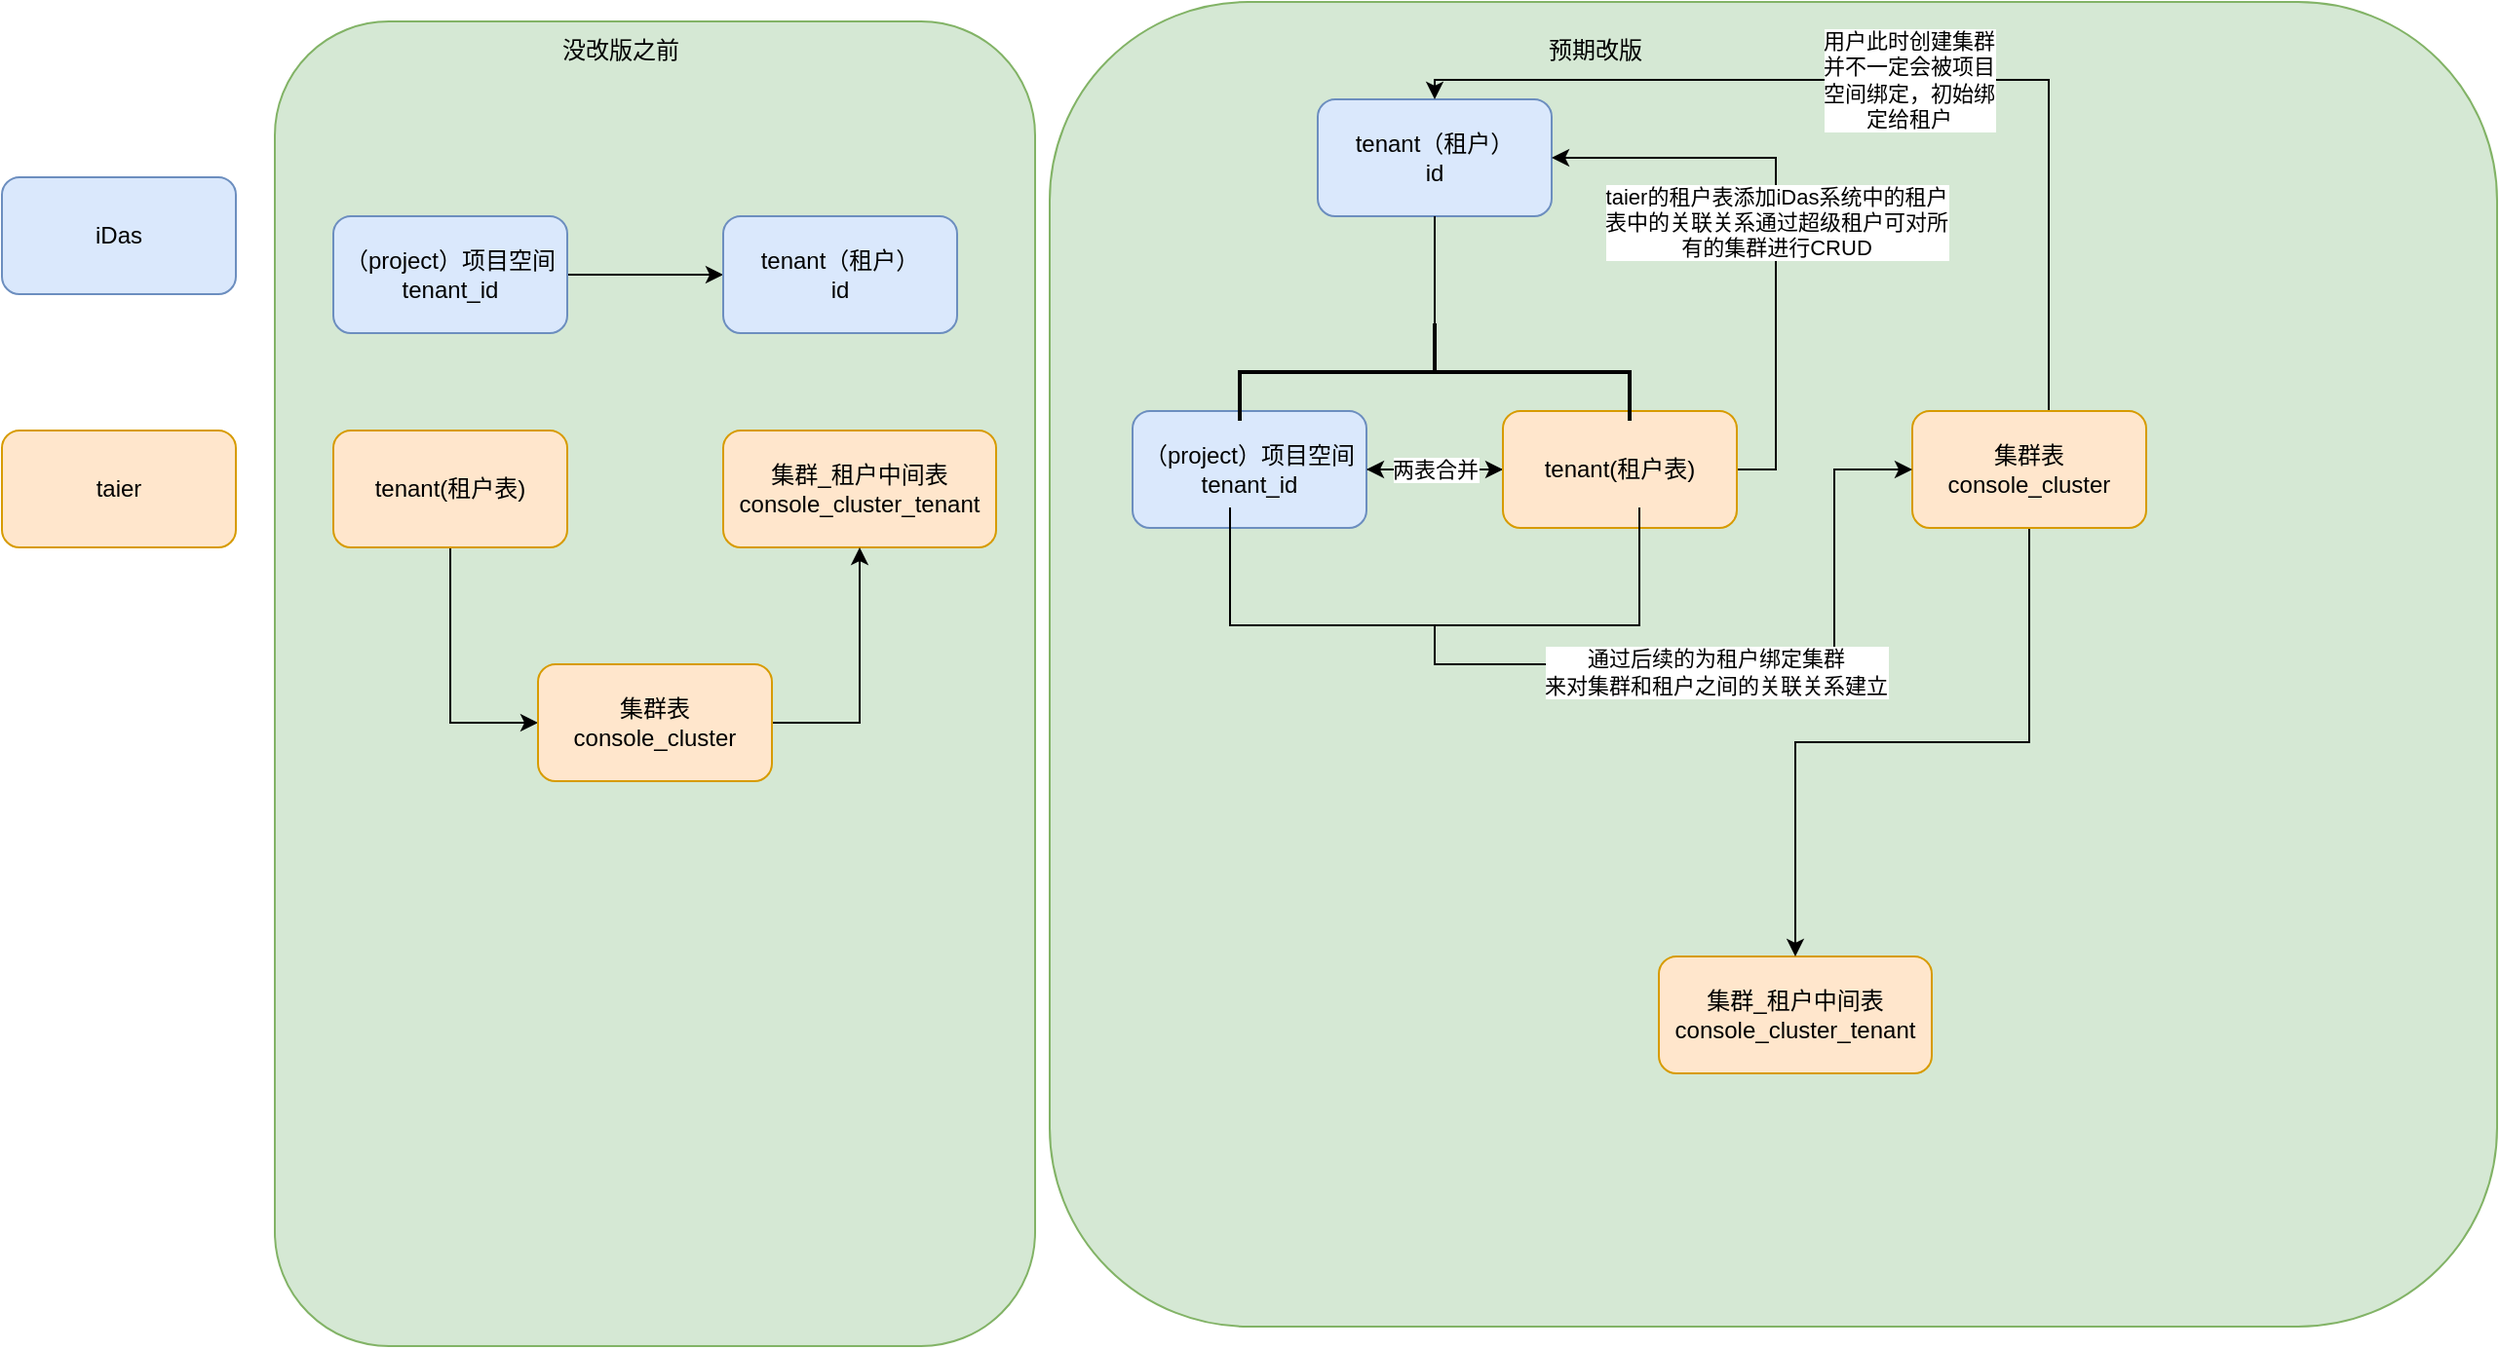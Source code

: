 <mxfile version="16.6.7" type="github">
  <diagram id="3Z-sJ1tQZvgvWyGCWQk1" name="第 1 页">
    <mxGraphModel dx="1865" dy="1692" grid="1" gridSize="10" guides="1" tooltips="1" connect="1" arrows="1" fold="1" page="1" pageScale="1" pageWidth="827" pageHeight="1169" math="0" shadow="0">
      <root>
        <mxCell id="0" />
        <mxCell id="1" parent="0" />
        <mxCell id="Ku-AFJ_3S5Cv2QX4zt5V-45" value="" style="rounded=1;whiteSpace=wrap;html=1;fillColor=#d5e8d4;strokeColor=#82b366;" parent="1" vertex="1">
          <mxGeometry x="347.5" y="-80" width="742.5" height="680" as="geometry" />
        </mxCell>
        <mxCell id="Ku-AFJ_3S5Cv2QX4zt5V-17" value="" style="rounded=1;whiteSpace=wrap;html=1;fillColor=#d5e8d4;strokeColor=#82b366;" parent="1" vertex="1">
          <mxGeometry x="-50" y="-70" width="390" height="680" as="geometry" />
        </mxCell>
        <mxCell id="Ku-AFJ_3S5Cv2QX4zt5V-18" value="iDas" style="rounded=1;whiteSpace=wrap;html=1;fillColor=#dae8fc;strokeColor=#6c8ebf;" parent="1" vertex="1">
          <mxGeometry x="-190" y="10" width="120" height="60" as="geometry" />
        </mxCell>
        <mxCell id="Ku-AFJ_3S5Cv2QX4zt5V-27" value="" style="edgeStyle=orthogonalEdgeStyle;rounded=0;orthogonalLoop=1;jettySize=auto;html=1;" parent="1" source="Ku-AFJ_3S5Cv2QX4zt5V-25" target="Ku-AFJ_3S5Cv2QX4zt5V-26" edge="1">
          <mxGeometry relative="1" as="geometry" />
        </mxCell>
        <mxCell id="Ku-AFJ_3S5Cv2QX4zt5V-25" value="（project）项目空间&lt;br&gt;tenant_id" style="rounded=1;whiteSpace=wrap;html=1;fillColor=#dae8fc;strokeColor=#6c8ebf;" parent="1" vertex="1">
          <mxGeometry x="-20" y="30" width="120" height="60" as="geometry" />
        </mxCell>
        <mxCell id="Ku-AFJ_3S5Cv2QX4zt5V-26" value="tenant（租户）&lt;br&gt;id" style="whiteSpace=wrap;html=1;fillColor=#dae8fc;strokeColor=#6c8ebf;rounded=1;" parent="1" vertex="1">
          <mxGeometry x="180" y="30" width="120" height="60" as="geometry" />
        </mxCell>
        <mxCell id="Ku-AFJ_3S5Cv2QX4zt5V-34" value="" style="edgeStyle=orthogonalEdgeStyle;rounded=0;orthogonalLoop=1;jettySize=auto;html=1;entryX=0;entryY=0.5;entryDx=0;entryDy=0;" parent="1" source="Ku-AFJ_3S5Cv2QX4zt5V-28" target="Ku-AFJ_3S5Cv2QX4zt5V-33" edge="1">
          <mxGeometry relative="1" as="geometry" />
        </mxCell>
        <mxCell id="Ku-AFJ_3S5Cv2QX4zt5V-28" value="tenant(租户表)" style="rounded=1;whiteSpace=wrap;html=1;fillColor=#ffe6cc;strokeColor=#d79b00;" parent="1" vertex="1">
          <mxGeometry x="-20" y="140" width="120" height="60" as="geometry" />
        </mxCell>
        <mxCell id="Ku-AFJ_3S5Cv2QX4zt5V-31" value="集群_租户中间表&lt;br&gt;console_cluster_tenant" style="whiteSpace=wrap;html=1;fillColor=#ffe6cc;strokeColor=#d79b00;rounded=1;" parent="1" vertex="1">
          <mxGeometry x="180" y="140" width="140" height="60" as="geometry" />
        </mxCell>
        <mxCell id="Ku-AFJ_3S5Cv2QX4zt5V-35" style="edgeStyle=orthogonalEdgeStyle;rounded=0;orthogonalLoop=1;jettySize=auto;html=1;entryX=0.5;entryY=1;entryDx=0;entryDy=0;exitX=1;exitY=0.5;exitDx=0;exitDy=0;" parent="1" source="Ku-AFJ_3S5Cv2QX4zt5V-33" target="Ku-AFJ_3S5Cv2QX4zt5V-31" edge="1">
          <mxGeometry relative="1" as="geometry" />
        </mxCell>
        <mxCell id="Ku-AFJ_3S5Cv2QX4zt5V-33" value="集群表&lt;br&gt;console_cluster" style="whiteSpace=wrap;html=1;fillColor=#ffe6cc;strokeColor=#d79b00;rounded=1;" parent="1" vertex="1">
          <mxGeometry x="85" y="260" width="120" height="60" as="geometry" />
        </mxCell>
        <mxCell id="Ku-AFJ_3S5Cv2QX4zt5V-36" value="taier" style="whiteSpace=wrap;html=1;fillColor=#ffe6cc;strokeColor=#d79b00;rounded=1;" parent="1" vertex="1">
          <mxGeometry x="-190" y="140" width="120" height="60" as="geometry" />
        </mxCell>
        <mxCell id="Ku-AFJ_3S5Cv2QX4zt5V-48" style="edgeStyle=orthogonalEdgeStyle;rounded=0;orthogonalLoop=1;jettySize=auto;html=1;entryX=0;entryY=0.5;entryDx=0;entryDy=0;" parent="1" source="Ku-AFJ_3S5Cv2QX4zt5V-38" target="Ku-AFJ_3S5Cv2QX4zt5V-41" edge="1">
          <mxGeometry relative="1" as="geometry" />
        </mxCell>
        <mxCell id="Ku-AFJ_3S5Cv2QX4zt5V-38" value="（project）项目空间&lt;br&gt;tenant_id" style="rounded=1;whiteSpace=wrap;html=1;fillColor=#dae8fc;strokeColor=#6c8ebf;" parent="1" vertex="1">
          <mxGeometry x="390" y="130" width="120" height="60" as="geometry" />
        </mxCell>
        <mxCell id="Ku-AFJ_3S5Cv2QX4zt5V-39" value="tenant（租户）&lt;br&gt;id" style="whiteSpace=wrap;html=1;fillColor=#dae8fc;strokeColor=#6c8ebf;rounded=1;" parent="1" vertex="1">
          <mxGeometry x="485" y="-30" width="120" height="60" as="geometry" />
        </mxCell>
        <mxCell id="Ku-AFJ_3S5Cv2QX4zt5V-49" value="两表合并" style="edgeStyle=orthogonalEdgeStyle;rounded=0;orthogonalLoop=1;jettySize=auto;html=1;entryX=1;entryY=0.5;entryDx=0;entryDy=0;" parent="1" source="Ku-AFJ_3S5Cv2QX4zt5V-41" target="Ku-AFJ_3S5Cv2QX4zt5V-38" edge="1">
          <mxGeometry relative="1" as="geometry" />
        </mxCell>
        <mxCell id="Ku-AFJ_3S5Cv2QX4zt5V-58" value="taier的租户表添加iDas系统中的租户&lt;br&gt;表中的关联关系通过超级租户可对所&lt;br&gt;有的集群进行CRUD" style="edgeStyle=orthogonalEdgeStyle;rounded=0;orthogonalLoop=1;jettySize=auto;html=1;entryX=1;entryY=0.5;entryDx=0;entryDy=0;exitX=1;exitY=0.5;exitDx=0;exitDy=0;" parent="1" source="Ku-AFJ_3S5Cv2QX4zt5V-41" target="Ku-AFJ_3S5Cv2QX4zt5V-39" edge="1">
          <mxGeometry relative="1" as="geometry">
            <mxPoint x="780" y="160" as="targetPoint" />
          </mxGeometry>
        </mxCell>
        <mxCell id="Ku-AFJ_3S5Cv2QX4zt5V-41" value="tenant(租户表)" style="rounded=1;whiteSpace=wrap;html=1;fillColor=#ffe6cc;strokeColor=#d79b00;" parent="1" vertex="1">
          <mxGeometry x="580" y="130" width="120" height="60" as="geometry" />
        </mxCell>
        <mxCell id="Ku-AFJ_3S5Cv2QX4zt5V-42" value="集群_租户中间表&lt;br&gt;console_cluster_tenant" style="whiteSpace=wrap;html=1;fillColor=#ffe6cc;strokeColor=#d79b00;rounded=1;" parent="1" vertex="1">
          <mxGeometry x="660" y="410" width="140" height="60" as="geometry" />
        </mxCell>
        <mxCell id="Ku-AFJ_3S5Cv2QX4zt5V-43" style="edgeStyle=orthogonalEdgeStyle;rounded=0;orthogonalLoop=1;jettySize=auto;html=1;entryX=0.5;entryY=0;entryDx=0;entryDy=0;exitX=0.5;exitY=1;exitDx=0;exitDy=0;" parent="1" source="Ku-AFJ_3S5Cv2QX4zt5V-44" target="Ku-AFJ_3S5Cv2QX4zt5V-42" edge="1">
          <mxGeometry relative="1" as="geometry" />
        </mxCell>
        <mxCell id="NQpV8oBEuTvhBJwhvVOD-6" value="用户此时创建集群&lt;br&gt;并不一定会被项目&lt;br&gt;空间绑定，初始绑&lt;br&gt;定给租户" style="edgeStyle=orthogonalEdgeStyle;rounded=0;orthogonalLoop=1;jettySize=auto;html=1;entryX=0.5;entryY=0;entryDx=0;entryDy=0;exitX=0.5;exitY=0;exitDx=0;exitDy=0;" edge="1" parent="1" source="Ku-AFJ_3S5Cv2QX4zt5V-44" target="Ku-AFJ_3S5Cv2QX4zt5V-39">
          <mxGeometry relative="1" as="geometry">
            <Array as="points">
              <mxPoint x="860" y="-40" />
              <mxPoint x="545" y="-40" />
            </Array>
          </mxGeometry>
        </mxCell>
        <mxCell id="Ku-AFJ_3S5Cv2QX4zt5V-44" value="集群表&lt;br&gt;console_cluster" style="whiteSpace=wrap;html=1;fillColor=#ffe6cc;strokeColor=#d79b00;rounded=1;" parent="1" vertex="1">
          <mxGeometry x="790" y="130" width="120" height="60" as="geometry" />
        </mxCell>
        <mxCell id="Ku-AFJ_3S5Cv2QX4zt5V-55" value="" style="strokeWidth=2;html=1;shape=mxgraph.flowchart.annotation_2;align=left;labelPosition=right;pointerEvents=1;rotation=90;" parent="1" vertex="1">
          <mxGeometry x="520" y="10" width="50" height="200" as="geometry" />
        </mxCell>
        <mxCell id="Ku-AFJ_3S5Cv2QX4zt5V-56" value="" style="edgeStyle=orthogonalEdgeStyle;rounded=0;orthogonalLoop=1;jettySize=auto;html=1;entryX=0;entryY=0.5;entryDx=0;entryDy=0;endArrow=none;entryPerimeter=0;" parent="1" source="Ku-AFJ_3S5Cv2QX4zt5V-39" target="Ku-AFJ_3S5Cv2QX4zt5V-55" edge="1">
          <mxGeometry relative="1" as="geometry">
            <mxPoint x="530" y="10" as="sourcePoint" />
            <mxPoint x="450" y="130" as="targetPoint" />
          </mxGeometry>
        </mxCell>
        <mxCell id="NQpV8oBEuTvhBJwhvVOD-3" value="没改版之前" style="text;html=1;strokeColor=none;fillColor=none;align=center;verticalAlign=middle;whiteSpace=wrap;rounded=0;" vertex="1" parent="1">
          <mxGeometry x="90" y="-70" width="75" height="30" as="geometry" />
        </mxCell>
        <mxCell id="NQpV8oBEuTvhBJwhvVOD-4" value="预期改版" style="text;html=1;strokeColor=none;fillColor=none;align=center;verticalAlign=middle;whiteSpace=wrap;rounded=0;" vertex="1" parent="1">
          <mxGeometry x="590" y="-70" width="75" height="30" as="geometry" />
        </mxCell>
        <mxCell id="NQpV8oBEuTvhBJwhvVOD-9" style="edgeStyle=orthogonalEdgeStyle;rounded=0;orthogonalLoop=1;jettySize=auto;html=1;entryX=0;entryY=0.5;entryDx=0;entryDy=0;exitX=0.5;exitY=1;exitDx=0;exitDy=0;" edge="1" parent="1" source="NQpV8oBEuTvhBJwhvVOD-5" target="Ku-AFJ_3S5Cv2QX4zt5V-44">
          <mxGeometry relative="1" as="geometry">
            <Array as="points">
              <mxPoint x="545" y="260" />
              <mxPoint x="750" y="260" />
              <mxPoint x="750" y="160" />
            </Array>
          </mxGeometry>
        </mxCell>
        <mxCell id="NQpV8oBEuTvhBJwhvVOD-10" value="通过后续的为租户绑定集群&lt;br&gt;来对集群和租户之间的关联关系建立" style="edgeLabel;html=1;align=center;verticalAlign=middle;resizable=0;points=[];" vertex="1" connectable="0" parent="NQpV8oBEuTvhBJwhvVOD-9">
          <mxGeometry x="-0.102" y="-4" relative="1" as="geometry">
            <mxPoint as="offset" />
          </mxGeometry>
        </mxCell>
        <mxCell id="NQpV8oBEuTvhBJwhvVOD-5" value="" style="shape=partialRectangle;whiteSpace=wrap;html=1;bottom=1;right=1;left=1;top=0;fillColor=none;routingCenterX=-0.5;" vertex="1" parent="1">
          <mxGeometry x="440" y="180" width="210" height="60" as="geometry" />
        </mxCell>
      </root>
    </mxGraphModel>
  </diagram>
</mxfile>
